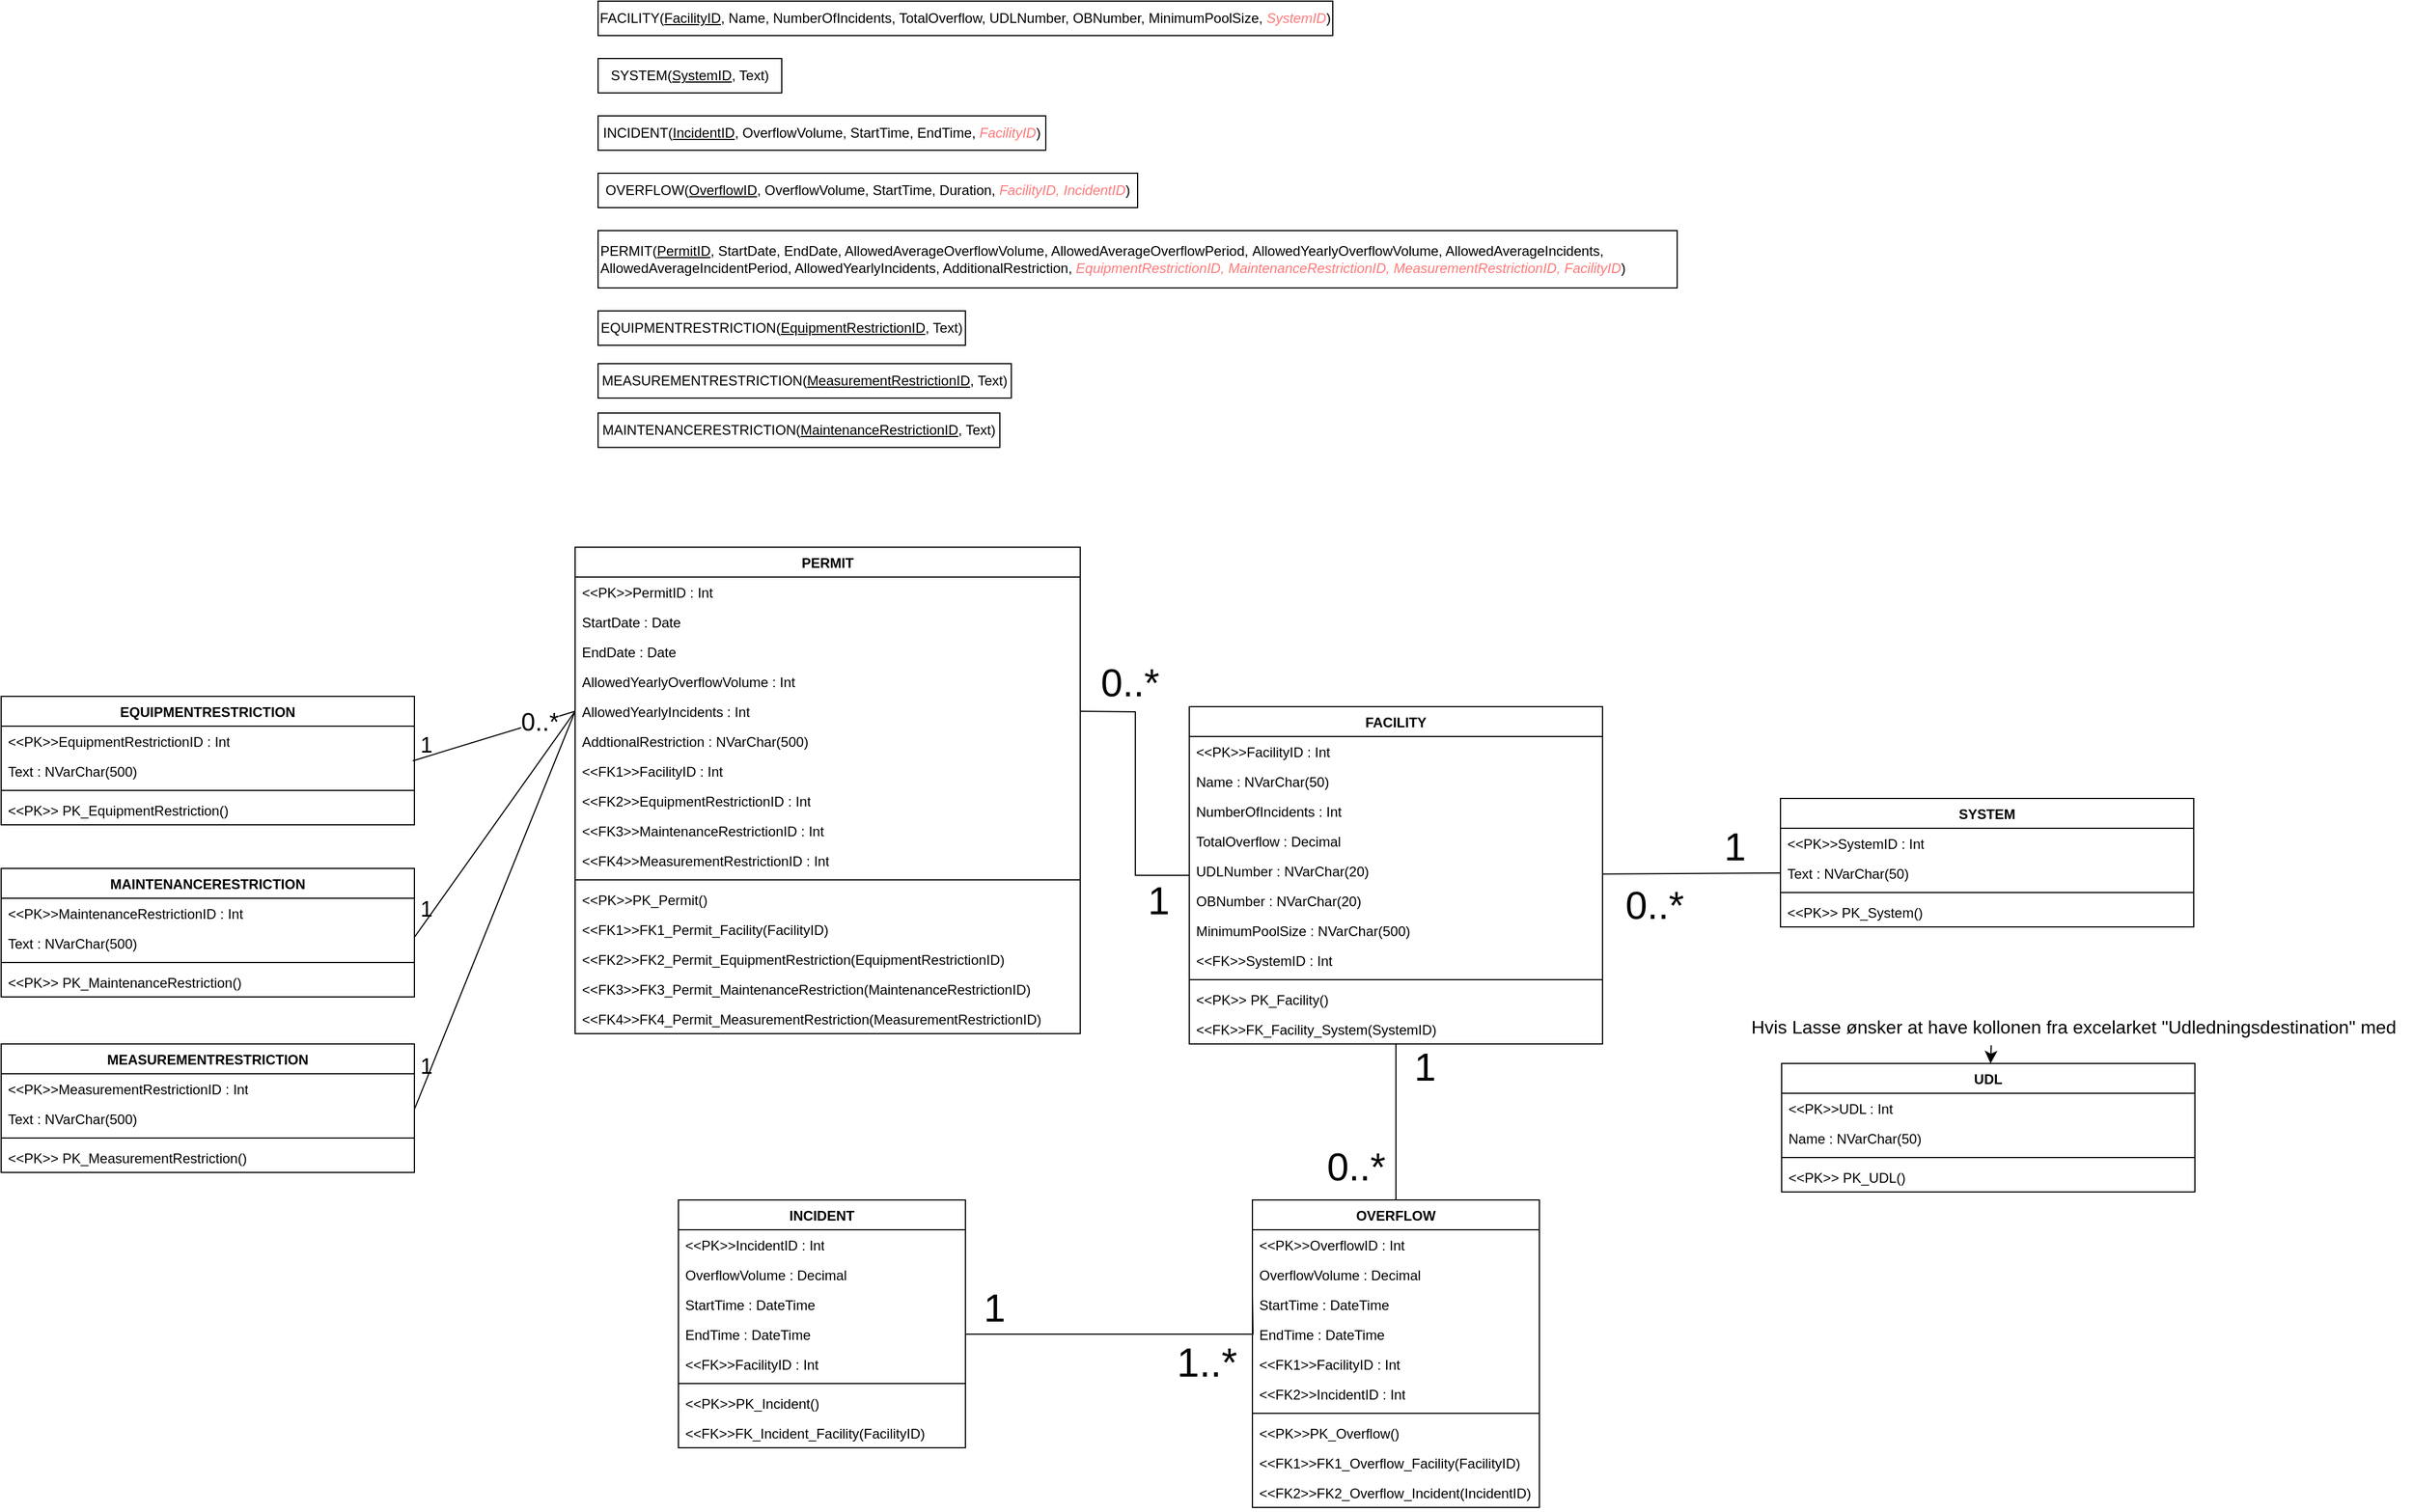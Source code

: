 <mxfile version="25.0.3">
  <diagram name="Side-1" id="S4kqw7e53YvviCochIBy">
    <mxGraphModel dx="4513" dy="1591" grid="1" gridSize="10" guides="1" tooltips="1" connect="1" arrows="1" fold="1" page="1" pageScale="1" pageWidth="827" pageHeight="1169" math="0" shadow="0">
      <root>
        <mxCell id="0" />
        <mxCell id="1" parent="0" />
        <mxCell id="_vPb-RfMsCgztBikkOlB-1" value="FACILITY(&lt;u&gt;FacilityID&lt;/u&gt;, Name, NumberOfIncidents, TotalOverflow, UDLNumber, OBNumber, MinimumPoolSize, &lt;i&gt;&lt;font color=&quot;#ff7a7a&quot;&gt;SystemID&lt;/font&gt;&lt;/i&gt;)" style="rounded=0;whiteSpace=wrap;html=1;" parent="1" vertex="1">
          <mxGeometry x="30" y="10" width="640" height="30" as="geometry" />
        </mxCell>
        <mxCell id="_vPb-RfMsCgztBikkOlB-2" value="INCIDENT(&lt;u&gt;IncidentID&lt;/u&gt;, OverflowVolume, StartTime, EndTime,&amp;nbsp;&lt;i&gt;&lt;font color=&quot;#ff7a7a&quot;&gt;FacilityID&lt;/font&gt;&lt;/i&gt;)" style="rounded=0;whiteSpace=wrap;html=1;" parent="1" vertex="1">
          <mxGeometry x="30" y="110" width="390" height="30" as="geometry" />
        </mxCell>
        <mxCell id="_vPb-RfMsCgztBikkOlB-3" value="OVERFLOW(&lt;u&gt;OverflowID&lt;/u&gt;, OverflowVolume, StartTime, Duration,&amp;nbsp;&lt;i&gt;&lt;font color=&quot;#ff7a7a&quot;&gt;FacilityID,&amp;nbsp;&lt;/font&gt;&lt;/i&gt;&lt;i&gt;&lt;font color=&quot;#ff7a7a&quot;&gt;IncidentID&lt;/font&gt;&lt;/i&gt;)" style="rounded=0;whiteSpace=wrap;html=1;" parent="1" vertex="1">
          <mxGeometry x="30" y="160" width="470" height="30" as="geometry" />
        </mxCell>
        <mxCell id="_vPb-RfMsCgztBikkOlB-4" value="PERMIT(&lt;u&gt;PermitID&lt;/u&gt;, StartDate, EndDate, AllowedAverageOverflowVolume, AllowedAverageOverflowPeriod,&amp;nbsp;AllowedYearlyOverflowVolume, AllowedAverageIncidents, AllowedAverageIncidentPeriod, AllowedYearlyIncidents, AdditionalRestriction,&amp;nbsp;&lt;i&gt;&lt;font color=&quot;#ff7a7a&quot;&gt;EquipmentRestrictionID, MaintenanceRestrictionID, MeasurementRestrictionID,&amp;nbsp;FacilityID&lt;/font&gt;&lt;/i&gt;)" style="rounded=0;whiteSpace=wrap;html=1;align=left;" parent="1" vertex="1">
          <mxGeometry x="30" y="210" width="940" height="50" as="geometry" />
        </mxCell>
        <mxCell id="_vPb-RfMsCgztBikkOlB-61" value="" style="edgeStyle=orthogonalEdgeStyle;rounded=0;orthogonalLoop=1;jettySize=auto;html=1;entryX=1;entryY=0.5;entryDx=0;entryDy=0;endArrow=none;endFill=0;" parent="1" source="_vPb-RfMsCgztBikkOlB-9" edge="1">
          <mxGeometry relative="1" as="geometry">
            <mxPoint x="450" y="629" as="targetPoint" />
          </mxGeometry>
        </mxCell>
        <mxCell id="_vPb-RfMsCgztBikkOlB-62" value="&lt;font style=&quot;font-size: 34px;&quot;&gt;1&lt;/font&gt;" style="edgeLabel;html=1;align=center;verticalAlign=middle;resizable=0;points=[];" parent="_vPb-RfMsCgztBikkOlB-61" vertex="1" connectable="0">
          <mxGeometry x="-0.843" y="3" relative="1" as="geometry">
            <mxPoint x="-9" y="19" as="offset" />
          </mxGeometry>
        </mxCell>
        <mxCell id="_vPb-RfMsCgztBikkOlB-63" value="&lt;font style=&quot;font-size: 34px;&quot;&gt;0..*&lt;/font&gt;" style="edgeLabel;html=1;align=center;verticalAlign=middle;resizable=0;points=[];" parent="_vPb-RfMsCgztBikkOlB-61" vertex="1" connectable="0">
          <mxGeometry x="0.816" y="1" relative="1" as="geometry">
            <mxPoint x="21" y="-26" as="offset" />
          </mxGeometry>
        </mxCell>
        <mxCell id="_vPb-RfMsCgztBikkOlB-64" value="" style="edgeStyle=orthogonalEdgeStyle;rounded=0;orthogonalLoop=1;jettySize=auto;html=1;entryX=0.5;entryY=0;entryDx=0;entryDy=0;endArrow=none;endFill=0;" parent="1" source="_vPb-RfMsCgztBikkOlB-9" target="_vPb-RfMsCgztBikkOlB-49" edge="1">
          <mxGeometry relative="1" as="geometry">
            <mxPoint x="985" y="761" as="targetPoint" />
          </mxGeometry>
        </mxCell>
        <mxCell id="_vPb-RfMsCgztBikkOlB-66" value="&lt;font style=&quot;font-size: 34px;&quot;&gt;0..*&lt;/font&gt;" style="edgeLabel;html=1;align=center;verticalAlign=middle;resizable=0;points=[];" parent="_vPb-RfMsCgztBikkOlB-64" vertex="1" connectable="0">
          <mxGeometry x="0.87" relative="1" as="geometry">
            <mxPoint x="-35" y="-20" as="offset" />
          </mxGeometry>
        </mxCell>
        <mxCell id="_vPb-RfMsCgztBikkOlB-67" value="&lt;font style=&quot;font-size: 34px;&quot;&gt;1&lt;/font&gt;" style="edgeLabel;html=1;align=center;verticalAlign=middle;resizable=0;points=[];" parent="_vPb-RfMsCgztBikkOlB-64" vertex="1" connectable="0">
          <mxGeometry x="-0.714" y="4" relative="1" as="geometry">
            <mxPoint x="21" as="offset" />
          </mxGeometry>
        </mxCell>
        <mxCell id="HZRB3JTVduGladSO-riH-19" value="" style="edgeStyle=none;curved=1;rounded=0;orthogonalLoop=1;jettySize=auto;html=1;fontSize=12;startSize=8;endSize=8;entryX=0;entryY=0.5;entryDx=0;entryDy=0;endArrow=none;endFill=0;" parent="1" source="_vPb-RfMsCgztBikkOlB-9" target="HZRB3JTVduGladSO-riH-9" edge="1">
          <mxGeometry relative="1" as="geometry" />
        </mxCell>
        <mxCell id="HZRB3JTVduGladSO-riH-20" value="&lt;font style=&quot;font-size: 34px;&quot;&gt;0..*&lt;/font&gt;" style="edgeLabel;html=1;align=center;verticalAlign=middle;resizable=0;points=[];fontSize=12;" parent="HZRB3JTVduGladSO-riH-19" vertex="1" connectable="0">
          <mxGeometry x="-0.355" relative="1" as="geometry">
            <mxPoint x="-5" y="27" as="offset" />
          </mxGeometry>
        </mxCell>
        <mxCell id="HZRB3JTVduGladSO-riH-21" value="&lt;span style=&quot;font-size: 34px;&quot;&gt;1&lt;/span&gt;" style="edgeLabel;html=1;align=center;verticalAlign=middle;resizable=0;points=[];fontSize=12;" parent="HZRB3JTVduGladSO-riH-19" vertex="1" connectable="0">
          <mxGeometry x="0.304" relative="1" as="geometry">
            <mxPoint x="14" y="-24" as="offset" />
          </mxGeometry>
        </mxCell>
        <mxCell id="_vPb-RfMsCgztBikkOlB-9" value="FACILITY" style="swimlane;fontStyle=1;align=center;verticalAlign=top;childLayout=stackLayout;horizontal=1;startSize=26;horizontalStack=0;resizeParent=1;resizeParentMax=0;resizeLast=0;collapsible=1;marginBottom=0;whiteSpace=wrap;html=1;" parent="1" vertex="1">
          <mxGeometry x="545" y="625" width="360" height="294" as="geometry" />
        </mxCell>
        <mxCell id="_vPb-RfMsCgztBikkOlB-10" value="&amp;lt;&amp;lt;PK&amp;gt;&amp;gt;FacilityID : Int" style="text;strokeColor=none;fillColor=none;align=left;verticalAlign=top;spacingLeft=4;spacingRight=4;overflow=hidden;rotatable=0;points=[[0,0.5],[1,0.5]];portConstraint=eastwest;whiteSpace=wrap;html=1;" parent="_vPb-RfMsCgztBikkOlB-9" vertex="1">
          <mxGeometry y="26" width="360" height="26" as="geometry" />
        </mxCell>
        <mxCell id="_vPb-RfMsCgztBikkOlB-25" value="Name : NVarChar(50)" style="text;strokeColor=none;fillColor=none;align=left;verticalAlign=top;spacingLeft=4;spacingRight=4;overflow=hidden;rotatable=0;points=[[0,0.5],[1,0.5]];portConstraint=eastwest;whiteSpace=wrap;html=1;" parent="_vPb-RfMsCgztBikkOlB-9" vertex="1">
          <mxGeometry y="52" width="360" height="26" as="geometry" />
        </mxCell>
        <mxCell id="_vPb-RfMsCgztBikkOlB-26" value="NumberOfIncidents : Int" style="text;strokeColor=none;fillColor=none;align=left;verticalAlign=top;spacingLeft=4;spacingRight=4;overflow=hidden;rotatable=0;points=[[0,0.5],[1,0.5]];portConstraint=eastwest;whiteSpace=wrap;html=1;" parent="_vPb-RfMsCgztBikkOlB-9" vertex="1">
          <mxGeometry y="78" width="360" height="26" as="geometry" />
        </mxCell>
        <mxCell id="_vPb-RfMsCgztBikkOlB-27" value="TotalOverflow : Decimal" style="text;strokeColor=none;fillColor=none;align=left;verticalAlign=top;spacingLeft=4;spacingRight=4;overflow=hidden;rotatable=0;points=[[0,0.5],[1,0.5]];portConstraint=eastwest;whiteSpace=wrap;html=1;" parent="_vPb-RfMsCgztBikkOlB-9" vertex="1">
          <mxGeometry y="104" width="360" height="26" as="geometry" />
        </mxCell>
        <mxCell id="_vPb-RfMsCgztBikkOlB-28" value="UDLNumber :&amp;nbsp;NVarChar(20)" style="text;strokeColor=none;fillColor=none;align=left;verticalAlign=top;spacingLeft=4;spacingRight=4;overflow=hidden;rotatable=0;points=[[0,0.5],[1,0.5]];portConstraint=eastwest;whiteSpace=wrap;html=1;" parent="_vPb-RfMsCgztBikkOlB-9" vertex="1">
          <mxGeometry y="130" width="360" height="26" as="geometry" />
        </mxCell>
        <mxCell id="_vPb-RfMsCgztBikkOlB-29" value="OBNumber :&amp;nbsp;NVarChar(20)" style="text;strokeColor=none;fillColor=none;align=left;verticalAlign=top;spacingLeft=4;spacingRight=4;overflow=hidden;rotatable=0;points=[[0,0.5],[1,0.5]];portConstraint=eastwest;whiteSpace=wrap;html=1;" parent="_vPb-RfMsCgztBikkOlB-9" vertex="1">
          <mxGeometry y="156" width="360" height="26" as="geometry" />
        </mxCell>
        <mxCell id="_vPb-RfMsCgztBikkOlB-31" value="MinimumPoolSize : NVarChar(500)" style="text;strokeColor=none;fillColor=none;align=left;verticalAlign=top;spacingLeft=4;spacingRight=4;overflow=hidden;rotatable=0;points=[[0,0.5],[1,0.5]];portConstraint=eastwest;whiteSpace=wrap;html=1;" parent="_vPb-RfMsCgztBikkOlB-9" vertex="1">
          <mxGeometry y="182" width="360" height="26" as="geometry" />
        </mxCell>
        <mxCell id="_vPb-RfMsCgztBikkOlB-30" value="&amp;lt;&amp;lt;FK&amp;gt;&amp;gt;SystemID : Int" style="text;strokeColor=none;fillColor=none;align=left;verticalAlign=top;spacingLeft=4;spacingRight=4;overflow=hidden;rotatable=0;points=[[0,0.5],[1,0.5]];portConstraint=eastwest;whiteSpace=wrap;html=1;" parent="_vPb-RfMsCgztBikkOlB-9" vertex="1">
          <mxGeometry y="208" width="360" height="26" as="geometry" />
        </mxCell>
        <mxCell id="_vPb-RfMsCgztBikkOlB-11" value="" style="line;strokeWidth=1;fillColor=none;align=left;verticalAlign=middle;spacingTop=-1;spacingLeft=3;spacingRight=3;rotatable=0;labelPosition=right;points=[];portConstraint=eastwest;strokeColor=inherit;" parent="_vPb-RfMsCgztBikkOlB-9" vertex="1">
          <mxGeometry y="234" width="360" height="8" as="geometry" />
        </mxCell>
        <mxCell id="_vPb-RfMsCgztBikkOlB-12" value="&amp;lt;&amp;lt;PK&amp;gt;&amp;gt; PK_Facility()" style="text;strokeColor=none;fillColor=none;align=left;verticalAlign=top;spacingLeft=4;spacingRight=4;overflow=hidden;rotatable=0;points=[[0,0.5],[1,0.5]];portConstraint=eastwest;whiteSpace=wrap;html=1;" parent="_vPb-RfMsCgztBikkOlB-9" vertex="1">
          <mxGeometry y="242" width="360" height="26" as="geometry" />
        </mxCell>
        <mxCell id="HZRB3JTVduGladSO-riH-18" value="&amp;lt;&amp;lt;FK&amp;gt;&amp;gt;FK_Facility_System(SystemID)" style="text;strokeColor=none;fillColor=none;align=left;verticalAlign=top;spacingLeft=4;spacingRight=4;overflow=hidden;rotatable=0;points=[[0,0.5],[1,0.5]];portConstraint=eastwest;whiteSpace=wrap;html=1;" parent="_vPb-RfMsCgztBikkOlB-9" vertex="1">
          <mxGeometry y="268" width="360" height="26" as="geometry" />
        </mxCell>
        <mxCell id="_vPb-RfMsCgztBikkOlB-13" value="INCIDENT" style="swimlane;fontStyle=1;align=center;verticalAlign=top;childLayout=stackLayout;horizontal=1;startSize=26;horizontalStack=0;resizeParent=1;resizeParentMax=0;resizeLast=0;collapsible=1;marginBottom=0;whiteSpace=wrap;html=1;" parent="1" vertex="1">
          <mxGeometry x="100" y="1055" width="250" height="216" as="geometry" />
        </mxCell>
        <mxCell id="_vPb-RfMsCgztBikkOlB-14" value="&amp;lt;&amp;lt;PK&amp;gt;&amp;gt;IncidentID : Int&lt;div&gt;&lt;br&gt;&lt;/div&gt;" style="text;strokeColor=none;fillColor=none;align=left;verticalAlign=top;spacingLeft=4;spacingRight=4;overflow=hidden;rotatable=0;points=[[0,0.5],[1,0.5]];portConstraint=eastwest;whiteSpace=wrap;html=1;" parent="_vPb-RfMsCgztBikkOlB-13" vertex="1">
          <mxGeometry y="26" width="250" height="26" as="geometry" />
        </mxCell>
        <mxCell id="_vPb-RfMsCgztBikkOlB-44" value="OverflowVolume : Decimal&lt;div&gt;&lt;br&gt;&lt;/div&gt;" style="text;strokeColor=none;fillColor=none;align=left;verticalAlign=top;spacingLeft=4;spacingRight=4;overflow=hidden;rotatable=0;points=[[0,0.5],[1,0.5]];portConstraint=eastwest;whiteSpace=wrap;html=1;" parent="_vPb-RfMsCgztBikkOlB-13" vertex="1">
          <mxGeometry y="52" width="250" height="26" as="geometry" />
        </mxCell>
        <mxCell id="_vPb-RfMsCgztBikkOlB-45" value="StartTime : DateTime&lt;div&gt;&lt;br&gt;&lt;/div&gt;" style="text;strokeColor=none;fillColor=none;align=left;verticalAlign=top;spacingLeft=4;spacingRight=4;overflow=hidden;rotatable=0;points=[[0,0.5],[1,0.5]];portConstraint=eastwest;whiteSpace=wrap;html=1;" parent="_vPb-RfMsCgztBikkOlB-13" vertex="1">
          <mxGeometry y="78" width="250" height="26" as="geometry" />
        </mxCell>
        <mxCell id="_vPb-RfMsCgztBikkOlB-46" value="EndTime : DateTime&lt;div&gt;&lt;br&gt;&lt;/div&gt;" style="text;strokeColor=none;fillColor=none;align=left;verticalAlign=top;spacingLeft=4;spacingRight=4;overflow=hidden;rotatable=0;points=[[0,0.5],[1,0.5]];portConstraint=eastwest;whiteSpace=wrap;html=1;" parent="_vPb-RfMsCgztBikkOlB-13" vertex="1">
          <mxGeometry y="104" width="250" height="26" as="geometry" />
        </mxCell>
        <mxCell id="_vPb-RfMsCgztBikkOlB-47" value="&amp;lt;&amp;lt;FK&amp;gt;&amp;gt;FacilityID : Int&lt;div&gt;&lt;br&gt;&lt;/div&gt;" style="text;strokeColor=none;fillColor=none;align=left;verticalAlign=top;spacingLeft=4;spacingRight=4;overflow=hidden;rotatable=0;points=[[0,0.5],[1,0.5]];portConstraint=eastwest;whiteSpace=wrap;html=1;" parent="_vPb-RfMsCgztBikkOlB-13" vertex="1">
          <mxGeometry y="130" width="250" height="26" as="geometry" />
        </mxCell>
        <mxCell id="_vPb-RfMsCgztBikkOlB-15" value="" style="line;strokeWidth=1;fillColor=none;align=left;verticalAlign=middle;spacingTop=-1;spacingLeft=3;spacingRight=3;rotatable=0;labelPosition=right;points=[];portConstraint=eastwest;strokeColor=inherit;" parent="_vPb-RfMsCgztBikkOlB-13" vertex="1">
          <mxGeometry y="156" width="250" height="8" as="geometry" />
        </mxCell>
        <mxCell id="_vPb-RfMsCgztBikkOlB-16" value="&amp;lt;&amp;lt;PK&amp;gt;&amp;gt;PK_Incident()" style="text;strokeColor=none;fillColor=none;align=left;verticalAlign=top;spacingLeft=4;spacingRight=4;overflow=hidden;rotatable=0;points=[[0,0.5],[1,0.5]];portConstraint=eastwest;whiteSpace=wrap;html=1;" parent="_vPb-RfMsCgztBikkOlB-13" vertex="1">
          <mxGeometry y="164" width="250" height="26" as="geometry" />
        </mxCell>
        <mxCell id="_vPb-RfMsCgztBikkOlB-48" value="&amp;lt;&amp;lt;FK&amp;gt;&amp;gt;FK_Incident_Facility(FacilityID)" style="text;strokeColor=none;fillColor=none;align=left;verticalAlign=top;spacingLeft=4;spacingRight=4;overflow=hidden;rotatable=0;points=[[0,0.5],[1,0.5]];portConstraint=eastwest;whiteSpace=wrap;html=1;" parent="_vPb-RfMsCgztBikkOlB-13" vertex="1">
          <mxGeometry y="190" width="250" height="26" as="geometry" />
        </mxCell>
        <mxCell id="_vPb-RfMsCgztBikkOlB-21" value="PERMIT" style="swimlane;fontStyle=1;align=center;verticalAlign=top;childLayout=stackLayout;horizontal=1;startSize=26;horizontalStack=0;resizeParent=1;resizeParentMax=0;resizeLast=0;collapsible=1;marginBottom=0;whiteSpace=wrap;html=1;" parent="1" vertex="1">
          <mxGeometry x="10" y="486" width="440" height="424" as="geometry" />
        </mxCell>
        <mxCell id="_vPb-RfMsCgztBikkOlB-22" value="&amp;lt;&amp;lt;PK&amp;gt;&amp;gt;PermitID : Int" style="text;strokeColor=none;fillColor=none;align=left;verticalAlign=top;spacingLeft=4;spacingRight=4;overflow=hidden;rotatable=0;points=[[0,0.5],[1,0.5]];portConstraint=eastwest;whiteSpace=wrap;html=1;" parent="_vPb-RfMsCgztBikkOlB-21" vertex="1">
          <mxGeometry y="26" width="440" height="26" as="geometry" />
        </mxCell>
        <mxCell id="_vPb-RfMsCgztBikkOlB-33" value="StartDate : Date" style="text;strokeColor=none;fillColor=none;align=left;verticalAlign=top;spacingLeft=4;spacingRight=4;overflow=hidden;rotatable=0;points=[[0,0.5],[1,0.5]];portConstraint=eastwest;whiteSpace=wrap;html=1;" parent="_vPb-RfMsCgztBikkOlB-21" vertex="1">
          <mxGeometry y="52" width="440" height="26" as="geometry" />
        </mxCell>
        <mxCell id="_vPb-RfMsCgztBikkOlB-34" value="EndDate : Date" style="text;strokeColor=none;fillColor=none;align=left;verticalAlign=top;spacingLeft=4;spacingRight=4;overflow=hidden;rotatable=0;points=[[0,0.5],[1,0.5]];portConstraint=eastwest;whiteSpace=wrap;html=1;" parent="_vPb-RfMsCgztBikkOlB-21" vertex="1">
          <mxGeometry y="78" width="440" height="26" as="geometry" />
        </mxCell>
        <mxCell id="HZRB3JTVduGladSO-riH-2" value="AllowedYearlyOverflowVolume : Int" style="text;strokeColor=none;fillColor=none;align=left;verticalAlign=top;spacingLeft=4;spacingRight=4;overflow=hidden;rotatable=0;points=[[0,0.5],[1,0.5]];portConstraint=eastwest;whiteSpace=wrap;html=1;" parent="_vPb-RfMsCgztBikkOlB-21" vertex="1">
          <mxGeometry y="104" width="440" height="26" as="geometry" />
        </mxCell>
        <mxCell id="HZRB3JTVduGladSO-riH-1" value="AllowedYearlyIncidents : Int" style="text;strokeColor=none;fillColor=none;align=left;verticalAlign=top;spacingLeft=4;spacingRight=4;overflow=hidden;rotatable=0;points=[[0,0.5],[1,0.5]];portConstraint=eastwest;whiteSpace=wrap;html=1;" parent="_vPb-RfMsCgztBikkOlB-21" vertex="1">
          <mxGeometry y="130" width="440" height="26" as="geometry" />
        </mxCell>
        <mxCell id="_vPb-RfMsCgztBikkOlB-39" value="AddtionalRestriction : NVarChar(500)" style="text;strokeColor=none;fillColor=none;align=left;verticalAlign=top;spacingLeft=4;spacingRight=4;overflow=hidden;rotatable=0;points=[[0,0.5],[1,0.5]];portConstraint=eastwest;whiteSpace=wrap;html=1;" parent="_vPb-RfMsCgztBikkOlB-21" vertex="1">
          <mxGeometry y="156" width="440" height="26" as="geometry" />
        </mxCell>
        <mxCell id="_vPb-RfMsCgztBikkOlB-40" value="&amp;lt;&amp;lt;FK1&amp;gt;&amp;gt;FacilityID : Int" style="text;strokeColor=none;fillColor=none;align=left;verticalAlign=top;spacingLeft=4;spacingRight=4;overflow=hidden;rotatable=0;points=[[0,0.5],[1,0.5]];portConstraint=eastwest;whiteSpace=wrap;html=1;" parent="_vPb-RfMsCgztBikkOlB-21" vertex="1">
          <mxGeometry y="182" width="440" height="26" as="geometry" />
        </mxCell>
        <mxCell id="o6neYoylbaxXLLn3G2N_-26" value="&amp;lt;&amp;lt;FK2&amp;gt;&amp;gt;EquipmentRestrictionID : Int" style="text;strokeColor=none;fillColor=none;align=left;verticalAlign=top;spacingLeft=4;spacingRight=4;overflow=hidden;rotatable=0;points=[[0,0.5],[1,0.5]];portConstraint=eastwest;whiteSpace=wrap;html=1;" parent="_vPb-RfMsCgztBikkOlB-21" vertex="1">
          <mxGeometry y="208" width="440" height="26" as="geometry" />
        </mxCell>
        <mxCell id="o6neYoylbaxXLLn3G2N_-28" value="&amp;lt;&amp;lt;FK3&amp;gt;&amp;gt;MaintenanceRestrictionID : Int" style="text;strokeColor=none;fillColor=none;align=left;verticalAlign=top;spacingLeft=4;spacingRight=4;overflow=hidden;rotatable=0;points=[[0,0.5],[1,0.5]];portConstraint=eastwest;whiteSpace=wrap;html=1;" parent="_vPb-RfMsCgztBikkOlB-21" vertex="1">
          <mxGeometry y="234" width="440" height="26" as="geometry" />
        </mxCell>
        <mxCell id="o6neYoylbaxXLLn3G2N_-29" value="&amp;lt;&amp;lt;FK4&amp;gt;&amp;gt;MeasurementRestrictionID : Int" style="text;strokeColor=none;fillColor=none;align=left;verticalAlign=top;spacingLeft=4;spacingRight=4;overflow=hidden;rotatable=0;points=[[0,0.5],[1,0.5]];portConstraint=eastwest;whiteSpace=wrap;html=1;" parent="_vPb-RfMsCgztBikkOlB-21" vertex="1">
          <mxGeometry y="260" width="440" height="26" as="geometry" />
        </mxCell>
        <mxCell id="_vPb-RfMsCgztBikkOlB-23" value="" style="line;strokeWidth=1;fillColor=none;align=left;verticalAlign=middle;spacingTop=-1;spacingLeft=3;spacingRight=3;rotatable=0;labelPosition=right;points=[];portConstraint=eastwest;strokeColor=inherit;" parent="_vPb-RfMsCgztBikkOlB-21" vertex="1">
          <mxGeometry y="286" width="440" height="8" as="geometry" />
        </mxCell>
        <mxCell id="_vPb-RfMsCgztBikkOlB-24" value="&amp;lt;&amp;lt;PK&amp;gt;&amp;gt;PK_Permit()" style="text;strokeColor=none;fillColor=none;align=left;verticalAlign=top;spacingLeft=4;spacingRight=4;overflow=hidden;rotatable=0;points=[[0,0.5],[1,0.5]];portConstraint=eastwest;whiteSpace=wrap;html=1;" parent="_vPb-RfMsCgztBikkOlB-21" vertex="1">
          <mxGeometry y="294" width="440" height="26" as="geometry" />
        </mxCell>
        <mxCell id="_vPb-RfMsCgztBikkOlB-42" value="&amp;lt;&amp;lt;FK1&amp;gt;&amp;gt;FK1_Permit_Facility(FacilityID)" style="text;strokeColor=none;fillColor=none;align=left;verticalAlign=top;spacingLeft=4;spacingRight=4;overflow=hidden;rotatable=0;points=[[0,0.5],[1,0.5]];portConstraint=eastwest;whiteSpace=wrap;html=1;" parent="_vPb-RfMsCgztBikkOlB-21" vertex="1">
          <mxGeometry y="320" width="440" height="26" as="geometry" />
        </mxCell>
        <mxCell id="o6neYoylbaxXLLn3G2N_-25" value="&amp;lt;&amp;lt;FK2&amp;gt;&amp;gt;FK2_Permit_EquipmentRestriction(EquipmentRestrictionID)" style="text;strokeColor=none;fillColor=none;align=left;verticalAlign=top;spacingLeft=4;spacingRight=4;overflow=hidden;rotatable=0;points=[[0,0.5],[1,0.5]];portConstraint=eastwest;whiteSpace=wrap;html=1;" parent="_vPb-RfMsCgztBikkOlB-21" vertex="1">
          <mxGeometry y="346" width="440" height="26" as="geometry" />
        </mxCell>
        <mxCell id="o6neYoylbaxXLLn3G2N_-27" value="&amp;lt;&amp;lt;FK3&amp;gt;&amp;gt;FK3_Permit_MaintenanceRestriction(MaintenanceRestrictionID)" style="text;strokeColor=none;fillColor=none;align=left;verticalAlign=top;spacingLeft=4;spacingRight=4;overflow=hidden;rotatable=0;points=[[0,0.5],[1,0.5]];portConstraint=eastwest;whiteSpace=wrap;html=1;" parent="_vPb-RfMsCgztBikkOlB-21" vertex="1">
          <mxGeometry y="372" width="440" height="26" as="geometry" />
        </mxCell>
        <mxCell id="o6neYoylbaxXLLn3G2N_-32" value="&amp;lt;&amp;lt;FK4&amp;gt;&amp;gt;FK4_Permit_MeasurementRestriction(MeasurementRestrictionID)" style="text;strokeColor=none;fillColor=none;align=left;verticalAlign=top;spacingLeft=4;spacingRight=4;overflow=hidden;rotatable=0;points=[[0,0.5],[1,0.5]];portConstraint=eastwest;whiteSpace=wrap;html=1;" parent="_vPb-RfMsCgztBikkOlB-21" vertex="1">
          <mxGeometry y="398" width="440" height="26" as="geometry" />
        </mxCell>
        <mxCell id="_vPb-RfMsCgztBikkOlB-65" value="" style="edgeStyle=orthogonalEdgeStyle;rounded=0;orthogonalLoop=1;jettySize=auto;html=1;endArrow=none;endFill=0;entryX=1;entryY=0.5;entryDx=0;entryDy=0;" parent="1" target="_vPb-RfMsCgztBikkOlB-46" edge="1">
          <mxGeometry relative="1" as="geometry">
            <mxPoint x="380" y="1136" as="targetPoint" />
            <mxPoint x="600" y="1139" as="sourcePoint" />
          </mxGeometry>
        </mxCell>
        <mxCell id="_vPb-RfMsCgztBikkOlB-69" value="&lt;font style=&quot;font-size: 35px;&quot;&gt;1..*&lt;/font&gt;" style="edgeLabel;html=1;align=center;verticalAlign=middle;resizable=0;points=[];" parent="_vPb-RfMsCgztBikkOlB-65" vertex="1" connectable="0">
          <mxGeometry x="-0.594" y="3" relative="1" as="geometry">
            <mxPoint x="-16" y="21" as="offset" />
          </mxGeometry>
        </mxCell>
        <mxCell id="_vPb-RfMsCgztBikkOlB-70" value="&lt;font style=&quot;font-size: 34px;&quot;&gt;1&lt;/font&gt;" style="edgeLabel;html=1;align=center;verticalAlign=middle;resizable=0;points=[];" parent="_vPb-RfMsCgztBikkOlB-65" vertex="1" connectable="0">
          <mxGeometry x="0.678" y="-2" relative="1" as="geometry">
            <mxPoint x="-21" y="-21" as="offset" />
          </mxGeometry>
        </mxCell>
        <mxCell id="_vPb-RfMsCgztBikkOlB-49" value="OVERFLOW" style="swimlane;fontStyle=1;align=center;verticalAlign=top;childLayout=stackLayout;horizontal=1;startSize=26;horizontalStack=0;resizeParent=1;resizeParentMax=0;resizeLast=0;collapsible=1;marginBottom=0;whiteSpace=wrap;html=1;" parent="1" vertex="1">
          <mxGeometry x="600" y="1055" width="250" height="268" as="geometry" />
        </mxCell>
        <mxCell id="_vPb-RfMsCgztBikkOlB-50" value="&amp;lt;&amp;lt;PK&amp;gt;&amp;gt;OverflowID : Int&lt;div&gt;&lt;br&gt;&lt;/div&gt;" style="text;strokeColor=none;fillColor=none;align=left;verticalAlign=top;spacingLeft=4;spacingRight=4;overflow=hidden;rotatable=0;points=[[0,0.5],[1,0.5]];portConstraint=eastwest;whiteSpace=wrap;html=1;" parent="_vPb-RfMsCgztBikkOlB-49" vertex="1">
          <mxGeometry y="26" width="250" height="26" as="geometry" />
        </mxCell>
        <mxCell id="_vPb-RfMsCgztBikkOlB-51" value="OverflowVolume : Decimal" style="text;strokeColor=none;fillColor=none;align=left;verticalAlign=top;spacingLeft=4;spacingRight=4;overflow=hidden;rotatable=0;points=[[0,0.5],[1,0.5]];portConstraint=eastwest;whiteSpace=wrap;html=1;" parent="_vPb-RfMsCgztBikkOlB-49" vertex="1">
          <mxGeometry y="52" width="250" height="26" as="geometry" />
        </mxCell>
        <mxCell id="_vPb-RfMsCgztBikkOlB-52" value="StartTime : DateTime&lt;div&gt;&lt;br&gt;&lt;/div&gt;" style="text;strokeColor=none;fillColor=none;align=left;verticalAlign=top;spacingLeft=4;spacingRight=4;overflow=hidden;rotatable=0;points=[[0,0.5],[1,0.5]];portConstraint=eastwest;whiteSpace=wrap;html=1;" parent="_vPb-RfMsCgztBikkOlB-49" vertex="1">
          <mxGeometry y="78" width="250" height="26" as="geometry" />
        </mxCell>
        <mxCell id="_vPb-RfMsCgztBikkOlB-53" value="&lt;div&gt;EndTime : DateTime&amp;nbsp;&lt;/div&gt;" style="text;strokeColor=none;fillColor=none;align=left;verticalAlign=top;spacingLeft=4;spacingRight=4;overflow=hidden;rotatable=0;points=[[0,0.5],[1,0.5]];portConstraint=eastwest;whiteSpace=wrap;html=1;" parent="_vPb-RfMsCgztBikkOlB-49" vertex="1">
          <mxGeometry y="104" width="250" height="26" as="geometry" />
        </mxCell>
        <mxCell id="_vPb-RfMsCgztBikkOlB-54" value="&amp;lt;&amp;lt;FK1&amp;gt;&amp;gt;FacilityID : Int&lt;div&gt;&lt;br&gt;&lt;/div&gt;" style="text;strokeColor=none;fillColor=none;align=left;verticalAlign=top;spacingLeft=4;spacingRight=4;overflow=hidden;rotatable=0;points=[[0,0.5],[1,0.5]];portConstraint=eastwest;whiteSpace=wrap;html=1;" parent="_vPb-RfMsCgztBikkOlB-49" vertex="1">
          <mxGeometry y="130" width="250" height="26" as="geometry" />
        </mxCell>
        <mxCell id="_vPb-RfMsCgztBikkOlB-58" value="&amp;lt;&amp;lt;FK2&amp;gt;&amp;gt;IncidentID : Int&lt;div&gt;&lt;br&gt;&lt;/div&gt;" style="text;strokeColor=none;fillColor=none;align=left;verticalAlign=top;spacingLeft=4;spacingRight=4;overflow=hidden;rotatable=0;points=[[0,0.5],[1,0.5]];portConstraint=eastwest;whiteSpace=wrap;html=1;" parent="_vPb-RfMsCgztBikkOlB-49" vertex="1">
          <mxGeometry y="156" width="250" height="26" as="geometry" />
        </mxCell>
        <mxCell id="_vPb-RfMsCgztBikkOlB-55" value="" style="line;strokeWidth=1;fillColor=none;align=left;verticalAlign=middle;spacingTop=-1;spacingLeft=3;spacingRight=3;rotatable=0;labelPosition=right;points=[];portConstraint=eastwest;strokeColor=inherit;" parent="_vPb-RfMsCgztBikkOlB-49" vertex="1">
          <mxGeometry y="182" width="250" height="8" as="geometry" />
        </mxCell>
        <mxCell id="_vPb-RfMsCgztBikkOlB-56" value="&amp;lt;&amp;lt;PK&amp;gt;&amp;gt;PK_Overflow()" style="text;strokeColor=none;fillColor=none;align=left;verticalAlign=top;spacingLeft=4;spacingRight=4;overflow=hidden;rotatable=0;points=[[0,0.5],[1,0.5]];portConstraint=eastwest;whiteSpace=wrap;html=1;" parent="_vPb-RfMsCgztBikkOlB-49" vertex="1">
          <mxGeometry y="190" width="250" height="26" as="geometry" />
        </mxCell>
        <mxCell id="_vPb-RfMsCgztBikkOlB-57" value="&amp;lt;&amp;lt;FK1&amp;gt;&amp;gt;FK1_Overflow_Facility(FacilityID)" style="text;strokeColor=none;fillColor=none;align=left;verticalAlign=top;spacingLeft=4;spacingRight=4;overflow=hidden;rotatable=0;points=[[0,0.5],[1,0.5]];portConstraint=eastwest;whiteSpace=wrap;html=1;" parent="_vPb-RfMsCgztBikkOlB-49" vertex="1">
          <mxGeometry y="216" width="250" height="26" as="geometry" />
        </mxCell>
        <mxCell id="_vPb-RfMsCgztBikkOlB-59" value="&amp;lt;&amp;lt;FK2&amp;gt;&amp;gt;FK2_Overflow_Incident(IncidentID)" style="text;strokeColor=none;fillColor=none;align=left;verticalAlign=top;spacingLeft=4;spacingRight=4;overflow=hidden;rotatable=0;points=[[0,0.5],[1,0.5]];portConstraint=eastwest;whiteSpace=wrap;html=1;" parent="_vPb-RfMsCgztBikkOlB-49" vertex="1">
          <mxGeometry y="242" width="250" height="26" as="geometry" />
        </mxCell>
        <mxCell id="HZRB3JTVduGladSO-riH-7" value="SYSTEM" style="swimlane;fontStyle=1;align=center;verticalAlign=top;childLayout=stackLayout;horizontal=1;startSize=26;horizontalStack=0;resizeParent=1;resizeParentMax=0;resizeLast=0;collapsible=1;marginBottom=0;whiteSpace=wrap;html=1;" parent="1" vertex="1">
          <mxGeometry x="1060" y="705" width="360" height="112" as="geometry" />
        </mxCell>
        <mxCell id="HZRB3JTVduGladSO-riH-8" value="&amp;lt;&amp;lt;PK&amp;gt;&amp;gt;SystemID : Int" style="text;strokeColor=none;fillColor=none;align=left;verticalAlign=top;spacingLeft=4;spacingRight=4;overflow=hidden;rotatable=0;points=[[0,0.5],[1,0.5]];portConstraint=eastwest;whiteSpace=wrap;html=1;" parent="HZRB3JTVduGladSO-riH-7" vertex="1">
          <mxGeometry y="26" width="360" height="26" as="geometry" />
        </mxCell>
        <mxCell id="HZRB3JTVduGladSO-riH-9" value="Text : NVarChar(50)" style="text;strokeColor=none;fillColor=none;align=left;verticalAlign=top;spacingLeft=4;spacingRight=4;overflow=hidden;rotatable=0;points=[[0,0.5],[1,0.5]];portConstraint=eastwest;whiteSpace=wrap;html=1;" parent="HZRB3JTVduGladSO-riH-7" vertex="1">
          <mxGeometry y="52" width="360" height="26" as="geometry" />
        </mxCell>
        <mxCell id="HZRB3JTVduGladSO-riH-16" value="" style="line;strokeWidth=1;fillColor=none;align=left;verticalAlign=middle;spacingTop=-1;spacingLeft=3;spacingRight=3;rotatable=0;labelPosition=right;points=[];portConstraint=eastwest;strokeColor=inherit;" parent="HZRB3JTVduGladSO-riH-7" vertex="1">
          <mxGeometry y="78" width="360" height="8" as="geometry" />
        </mxCell>
        <mxCell id="HZRB3JTVduGladSO-riH-17" value="&amp;lt;&amp;lt;PK&amp;gt;&amp;gt; PK_System()" style="text;strokeColor=none;fillColor=none;align=left;verticalAlign=top;spacingLeft=4;spacingRight=4;overflow=hidden;rotatable=0;points=[[0,0.5],[1,0.5]];portConstraint=eastwest;whiteSpace=wrap;html=1;" parent="HZRB3JTVduGladSO-riH-7" vertex="1">
          <mxGeometry y="86" width="360" height="26" as="geometry" />
        </mxCell>
        <mxCell id="HZRB3JTVduGladSO-riH-22" value="UDL" style="swimlane;fontStyle=1;align=center;verticalAlign=top;childLayout=stackLayout;horizontal=1;startSize=26;horizontalStack=0;resizeParent=1;resizeParentMax=0;resizeLast=0;collapsible=1;marginBottom=0;whiteSpace=wrap;html=1;" parent="1" vertex="1">
          <mxGeometry x="1061" y="936" width="360" height="112" as="geometry" />
        </mxCell>
        <mxCell id="HZRB3JTVduGladSO-riH-23" value="&amp;lt;&amp;lt;PK&amp;gt;&amp;gt;UDL : Int" style="text;strokeColor=none;fillColor=none;align=left;verticalAlign=top;spacingLeft=4;spacingRight=4;overflow=hidden;rotatable=0;points=[[0,0.5],[1,0.5]];portConstraint=eastwest;whiteSpace=wrap;html=1;" parent="HZRB3JTVduGladSO-riH-22" vertex="1">
          <mxGeometry y="26" width="360" height="26" as="geometry" />
        </mxCell>
        <mxCell id="HZRB3JTVduGladSO-riH-24" value="Name : NVarChar(50)" style="text;strokeColor=none;fillColor=none;align=left;verticalAlign=top;spacingLeft=4;spacingRight=4;overflow=hidden;rotatable=0;points=[[0,0.5],[1,0.5]];portConstraint=eastwest;whiteSpace=wrap;html=1;" parent="HZRB3JTVduGladSO-riH-22" vertex="1">
          <mxGeometry y="52" width="360" height="26" as="geometry" />
        </mxCell>
        <mxCell id="HZRB3JTVduGladSO-riH-25" value="" style="line;strokeWidth=1;fillColor=none;align=left;verticalAlign=middle;spacingTop=-1;spacingLeft=3;spacingRight=3;rotatable=0;labelPosition=right;points=[];portConstraint=eastwest;strokeColor=inherit;" parent="HZRB3JTVduGladSO-riH-22" vertex="1">
          <mxGeometry y="78" width="360" height="8" as="geometry" />
        </mxCell>
        <mxCell id="HZRB3JTVduGladSO-riH-26" value="&amp;lt;&amp;lt;PK&amp;gt;&amp;gt; PK_UDL()" style="text;strokeColor=none;fillColor=none;align=left;verticalAlign=top;spacingLeft=4;spacingRight=4;overflow=hidden;rotatable=0;points=[[0,0.5],[1,0.5]];portConstraint=eastwest;whiteSpace=wrap;html=1;" parent="HZRB3JTVduGladSO-riH-22" vertex="1">
          <mxGeometry y="86" width="360" height="26" as="geometry" />
        </mxCell>
        <mxCell id="HZRB3JTVduGladSO-riH-27" value="Hvis Lasse ønsker at have kollonen fra excelarket &quot;Udledningsdestination&quot; med" style="text;html=1;align=center;verticalAlign=middle;resizable=0;points=[];autosize=1;strokeColor=none;fillColor=none;fontSize=16;" parent="1" vertex="1">
          <mxGeometry x="1020" y="889" width="590" height="30" as="geometry" />
        </mxCell>
        <mxCell id="HZRB3JTVduGladSO-riH-28" value="" style="endArrow=classic;html=1;rounded=0;fontSize=12;startSize=8;endSize=8;curved=1;exitX=0.379;exitY=1.039;exitDx=0;exitDy=0;exitPerimeter=0;" parent="1" source="HZRB3JTVduGladSO-riH-27" target="HZRB3JTVduGladSO-riH-22" edge="1">
          <mxGeometry width="50" height="50" relative="1" as="geometry">
            <mxPoint x="1010" y="1046" as="sourcePoint" />
            <mxPoint x="1060" y="996" as="targetPoint" />
          </mxGeometry>
        </mxCell>
        <mxCell id="HZRB3JTVduGladSO-riH-29" value="SYSTEM(&lt;u&gt;SystemID&lt;/u&gt;, Text)" style="rounded=0;whiteSpace=wrap;html=1;" parent="1" vertex="1">
          <mxGeometry x="30" y="60" width="160" height="30" as="geometry" />
        </mxCell>
        <mxCell id="o6neYoylbaxXLLn3G2N_-1" value="EQUIPMENTRESTRICTION" style="swimlane;fontStyle=1;align=center;verticalAlign=top;childLayout=stackLayout;horizontal=1;startSize=26;horizontalStack=0;resizeParent=1;resizeParentMax=0;resizeLast=0;collapsible=1;marginBottom=0;whiteSpace=wrap;html=1;" parent="1" vertex="1">
          <mxGeometry x="-490" y="616" width="360" height="112" as="geometry" />
        </mxCell>
        <mxCell id="o6neYoylbaxXLLn3G2N_-2" value="&amp;lt;&amp;lt;PK&amp;gt;&amp;gt;EquipmentRestrictionID : Int" style="text;strokeColor=none;fillColor=none;align=left;verticalAlign=top;spacingLeft=4;spacingRight=4;overflow=hidden;rotatable=0;points=[[0,0.5],[1,0.5]];portConstraint=eastwest;whiteSpace=wrap;html=1;" parent="o6neYoylbaxXLLn3G2N_-1" vertex="1">
          <mxGeometry y="26" width="360" height="26" as="geometry" />
        </mxCell>
        <mxCell id="o6neYoylbaxXLLn3G2N_-3" value="Text : NVarChar(500)" style="text;strokeColor=none;fillColor=none;align=left;verticalAlign=top;spacingLeft=4;spacingRight=4;overflow=hidden;rotatable=0;points=[[0,0.5],[1,0.5]];portConstraint=eastwest;whiteSpace=wrap;html=1;" parent="o6neYoylbaxXLLn3G2N_-1" vertex="1">
          <mxGeometry y="52" width="360" height="26" as="geometry" />
        </mxCell>
        <mxCell id="o6neYoylbaxXLLn3G2N_-4" value="" style="line;strokeWidth=1;fillColor=none;align=left;verticalAlign=middle;spacingTop=-1;spacingLeft=3;spacingRight=3;rotatable=0;labelPosition=right;points=[];portConstraint=eastwest;strokeColor=inherit;" parent="o6neYoylbaxXLLn3G2N_-1" vertex="1">
          <mxGeometry y="78" width="360" height="8" as="geometry" />
        </mxCell>
        <mxCell id="o6neYoylbaxXLLn3G2N_-5" value="&amp;lt;&amp;lt;PK&amp;gt;&amp;gt; PK_EquipmentRestriction()" style="text;strokeColor=none;fillColor=none;align=left;verticalAlign=top;spacingLeft=4;spacingRight=4;overflow=hidden;rotatable=0;points=[[0,0.5],[1,0.5]];portConstraint=eastwest;whiteSpace=wrap;html=1;" parent="o6neYoylbaxXLLn3G2N_-1" vertex="1">
          <mxGeometry y="86" width="360" height="26" as="geometry" />
        </mxCell>
        <mxCell id="o6neYoylbaxXLLn3G2N_-6" value="MAINTENANCERESTRICTION" style="swimlane;fontStyle=1;align=center;verticalAlign=top;childLayout=stackLayout;horizontal=1;startSize=26;horizontalStack=0;resizeParent=1;resizeParentMax=0;resizeLast=0;collapsible=1;marginBottom=0;whiteSpace=wrap;html=1;" parent="1" vertex="1">
          <mxGeometry x="-490" y="766" width="360" height="112" as="geometry" />
        </mxCell>
        <mxCell id="o6neYoylbaxXLLn3G2N_-7" value="&amp;lt;&amp;lt;PK&amp;gt;&amp;gt;MaintenanceRestrictionID : Int" style="text;strokeColor=none;fillColor=none;align=left;verticalAlign=top;spacingLeft=4;spacingRight=4;overflow=hidden;rotatable=0;points=[[0,0.5],[1,0.5]];portConstraint=eastwest;whiteSpace=wrap;html=1;" parent="o6neYoylbaxXLLn3G2N_-6" vertex="1">
          <mxGeometry y="26" width="360" height="26" as="geometry" />
        </mxCell>
        <mxCell id="o6neYoylbaxXLLn3G2N_-8" value="Text : NVarChar(500)" style="text;strokeColor=none;fillColor=none;align=left;verticalAlign=top;spacingLeft=4;spacingRight=4;overflow=hidden;rotatable=0;points=[[0,0.5],[1,0.5]];portConstraint=eastwest;whiteSpace=wrap;html=1;" parent="o6neYoylbaxXLLn3G2N_-6" vertex="1">
          <mxGeometry y="52" width="360" height="26" as="geometry" />
        </mxCell>
        <mxCell id="o6neYoylbaxXLLn3G2N_-9" value="" style="line;strokeWidth=1;fillColor=none;align=left;verticalAlign=middle;spacingTop=-1;spacingLeft=3;spacingRight=3;rotatable=0;labelPosition=right;points=[];portConstraint=eastwest;strokeColor=inherit;" parent="o6neYoylbaxXLLn3G2N_-6" vertex="1">
          <mxGeometry y="78" width="360" height="8" as="geometry" />
        </mxCell>
        <mxCell id="o6neYoylbaxXLLn3G2N_-10" value="&amp;lt;&amp;lt;PK&amp;gt;&amp;gt; PK_MaintenanceRestriction()" style="text;strokeColor=none;fillColor=none;align=left;verticalAlign=top;spacingLeft=4;spacingRight=4;overflow=hidden;rotatable=0;points=[[0,0.5],[1,0.5]];portConstraint=eastwest;whiteSpace=wrap;html=1;" parent="o6neYoylbaxXLLn3G2N_-6" vertex="1">
          <mxGeometry y="86" width="360" height="26" as="geometry" />
        </mxCell>
        <mxCell id="o6neYoylbaxXLLn3G2N_-11" value="MEASUREMENTRESTRICTION" style="swimlane;fontStyle=1;align=center;verticalAlign=top;childLayout=stackLayout;horizontal=1;startSize=26;horizontalStack=0;resizeParent=1;resizeParentMax=0;resizeLast=0;collapsible=1;marginBottom=0;whiteSpace=wrap;html=1;" parent="1" vertex="1">
          <mxGeometry x="-490" y="919" width="360" height="112" as="geometry" />
        </mxCell>
        <mxCell id="o6neYoylbaxXLLn3G2N_-12" value="&amp;lt;&amp;lt;PK&amp;gt;&amp;gt;MeasurementRestrictionID : Int" style="text;strokeColor=none;fillColor=none;align=left;verticalAlign=top;spacingLeft=4;spacingRight=4;overflow=hidden;rotatable=0;points=[[0,0.5],[1,0.5]];portConstraint=eastwest;whiteSpace=wrap;html=1;" parent="o6neYoylbaxXLLn3G2N_-11" vertex="1">
          <mxGeometry y="26" width="360" height="26" as="geometry" />
        </mxCell>
        <mxCell id="o6neYoylbaxXLLn3G2N_-13" value="Text : NVarChar(500)" style="text;strokeColor=none;fillColor=none;align=left;verticalAlign=top;spacingLeft=4;spacingRight=4;overflow=hidden;rotatable=0;points=[[0,0.5],[1,0.5]];portConstraint=eastwest;whiteSpace=wrap;html=1;" parent="o6neYoylbaxXLLn3G2N_-11" vertex="1">
          <mxGeometry y="52" width="360" height="26" as="geometry" />
        </mxCell>
        <mxCell id="o6neYoylbaxXLLn3G2N_-14" value="" style="line;strokeWidth=1;fillColor=none;align=left;verticalAlign=middle;spacingTop=-1;spacingLeft=3;spacingRight=3;rotatable=0;labelPosition=right;points=[];portConstraint=eastwest;strokeColor=inherit;" parent="o6neYoylbaxXLLn3G2N_-11" vertex="1">
          <mxGeometry y="78" width="360" height="8" as="geometry" />
        </mxCell>
        <mxCell id="o6neYoylbaxXLLn3G2N_-15" value="&amp;lt;&amp;lt;PK&amp;gt;&amp;gt; PK_MeasurementRestriction()" style="text;strokeColor=none;fillColor=none;align=left;verticalAlign=top;spacingLeft=4;spacingRight=4;overflow=hidden;rotatable=0;points=[[0,0.5],[1,0.5]];portConstraint=eastwest;whiteSpace=wrap;html=1;" parent="o6neYoylbaxXLLn3G2N_-11" vertex="1">
          <mxGeometry y="86" width="360" height="26" as="geometry" />
        </mxCell>
        <mxCell id="o6neYoylbaxXLLn3G2N_-16" value="" style="endArrow=none;html=1;rounded=0;exitX=0.996;exitY=0.162;exitDx=0;exitDy=0;exitPerimeter=0;entryX=0;entryY=0.5;entryDx=0;entryDy=0;" parent="1" source="o6neYoylbaxXLLn3G2N_-3" edge="1">
          <mxGeometry width="50" height="50" relative="1" as="geometry">
            <mxPoint x="-140" y="726" as="sourcePoint" />
            <mxPoint x="10" y="629" as="targetPoint" />
          </mxGeometry>
        </mxCell>
        <mxCell id="o6neYoylbaxXLLn3G2N_-31" value="&lt;font style=&quot;font-size: 22px;&quot;&gt;0..*&lt;/font&gt;" style="edgeLabel;html=1;align=center;verticalAlign=middle;resizable=0;points=[];" parent="o6neYoylbaxXLLn3G2N_-16" vertex="1" connectable="0">
          <mxGeometry x="0.07" y="1" relative="1" as="geometry">
            <mxPoint x="35" y="-9" as="offset" />
          </mxGeometry>
        </mxCell>
        <mxCell id="o6neYoylbaxXLLn3G2N_-17" value="" style="endArrow=none;html=1;rounded=0;entryX=0;entryY=0.5;entryDx=0;entryDy=0;" parent="1" edge="1">
          <mxGeometry width="50" height="50" relative="1" as="geometry">
            <mxPoint x="-130" y="826" as="sourcePoint" />
            <mxPoint x="10" y="629" as="targetPoint" />
          </mxGeometry>
        </mxCell>
        <mxCell id="o6neYoylbaxXLLn3G2N_-18" value="" style="endArrow=none;html=1;rounded=0;entryX=0;entryY=0.5;entryDx=0;entryDy=0;" parent="1" edge="1">
          <mxGeometry width="50" height="50" relative="1" as="geometry">
            <mxPoint x="-130" y="976" as="sourcePoint" />
            <mxPoint x="10" y="629" as="targetPoint" />
          </mxGeometry>
        </mxCell>
        <mxCell id="o6neYoylbaxXLLn3G2N_-19" value="1" style="text;html=1;align=center;verticalAlign=middle;resizable=0;points=[];autosize=1;strokeColor=none;fillColor=none;fontSize=19;" parent="1" vertex="1">
          <mxGeometry x="-135" y="639" width="30" height="40" as="geometry" />
        </mxCell>
        <mxCell id="o6neYoylbaxXLLn3G2N_-20" value="1" style="text;html=1;align=center;verticalAlign=middle;resizable=0;points=[];autosize=1;strokeColor=none;fillColor=none;fontSize=19;" parent="1" vertex="1">
          <mxGeometry x="-135" y="782" width="30" height="40" as="geometry" />
        </mxCell>
        <mxCell id="o6neYoylbaxXLLn3G2N_-21" value="1" style="text;html=1;align=center;verticalAlign=middle;resizable=0;points=[];autosize=1;strokeColor=none;fillColor=none;fontSize=19;" parent="1" vertex="1">
          <mxGeometry x="-135" y="919" width="30" height="40" as="geometry" />
        </mxCell>
        <mxCell id="sUQzsjNh_lFgoXTngCdk-1" value="EQUIPMENTRESTRICTION(&lt;u&gt;EquipmentRestrictionID&lt;/u&gt;, Text)" style="rounded=0;whiteSpace=wrap;html=1;" parent="1" vertex="1">
          <mxGeometry x="30" y="280" width="320" height="30" as="geometry" />
        </mxCell>
        <mxCell id="sUQzsjNh_lFgoXTngCdk-2" value="MEASUREMENTRESTRICTION(&lt;u&gt;MeasurementRestrictionID&lt;/u&gt;, Text)" style="rounded=0;whiteSpace=wrap;html=1;" parent="1" vertex="1">
          <mxGeometry x="30" y="326" width="360" height="30" as="geometry" />
        </mxCell>
        <mxCell id="sUQzsjNh_lFgoXTngCdk-3" value="MAINTENANCERESTRICTION(&lt;u&gt;MaintenanceRestrictionID&lt;/u&gt;, Text)" style="rounded=0;whiteSpace=wrap;html=1;" parent="1" vertex="1">
          <mxGeometry x="30" y="369" width="350" height="30" as="geometry" />
        </mxCell>
      </root>
    </mxGraphModel>
  </diagram>
</mxfile>
